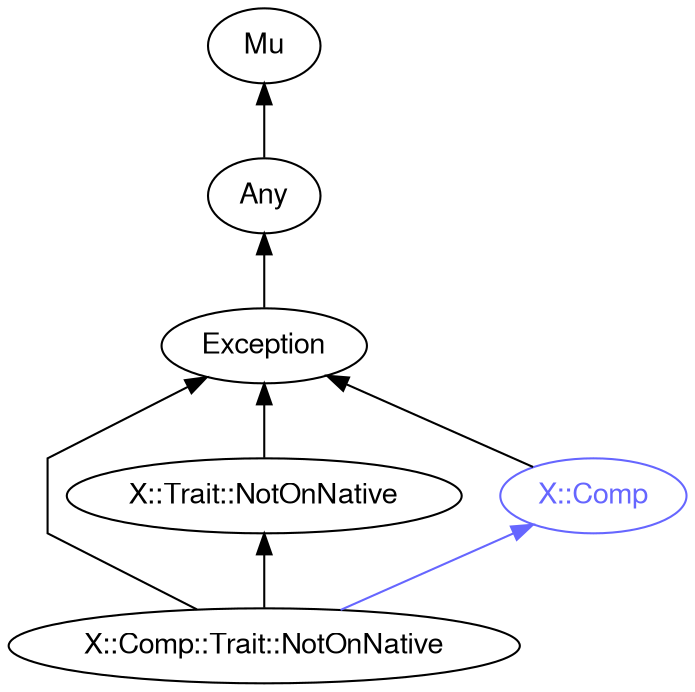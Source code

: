 digraph "perl6-type-graph" {
    rankdir=BT;
    splines=polyline;
    overlap=false; 
    // Types
    "X::Comp::Trait::NotOnNative" [color="#000000", fontcolor="#000000", href="/type/X::Comp::Trait::NotOnNative", fontname="FreeSans"];
    "Mu" [color="#000000", fontcolor="#000000", href="/type/Mu", fontname="FreeSans"];
    "Any" [color="#000000", fontcolor="#000000", href="/type/Any", fontname="FreeSans"];
    "Exception" [color="#000000", fontcolor="#000000", href="/type/Exception", fontname="FreeSans"];
    "X::Trait::NotOnNative" [color="#000000", fontcolor="#000000", href="/type/X::Trait::NotOnNative", fontname="FreeSans"];
    "X::Comp" [color="#6666FF", fontcolor="#6666FF", href="/type/X::Comp", fontname="FreeSans"];

    // Superclasses
    "X::Comp::Trait::NotOnNative" -> "X::Trait::NotOnNative" [color="#000000"];
    "X::Comp::Trait::NotOnNative" -> "Exception" [color="#000000"];
    "Any" -> "Mu" [color="#000000"];
    "Exception" -> "Any" [color="#000000"];
    "X::Trait::NotOnNative" -> "Exception" [color="#000000"];
    "X::Comp" -> "Exception" [color="#000000"];

    // Roles
    "X::Comp::Trait::NotOnNative" -> "X::Comp" [color="#6666FF"];
}
